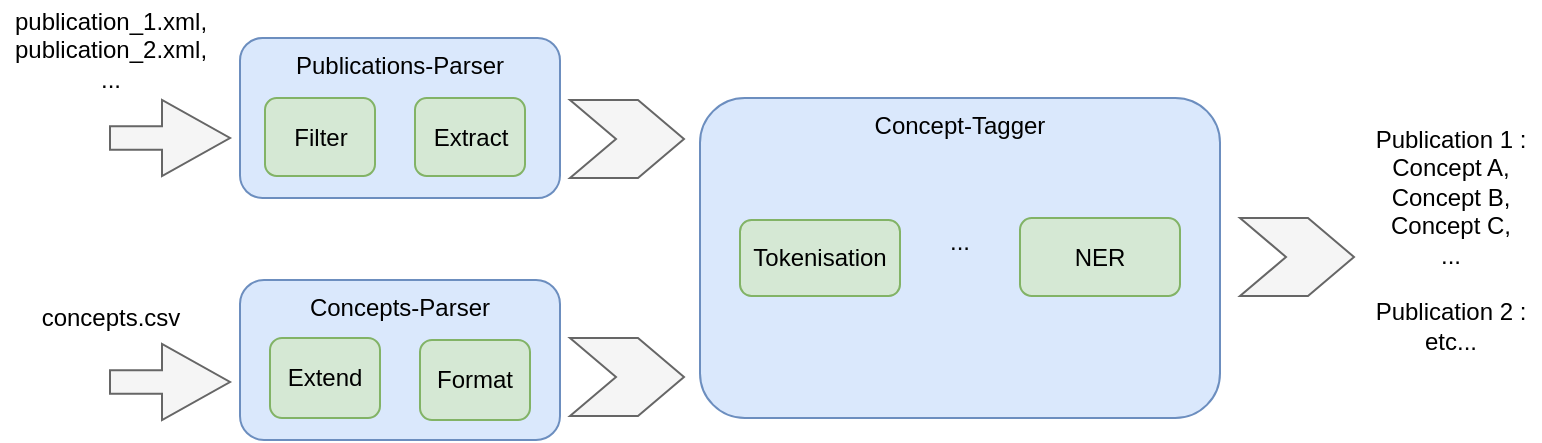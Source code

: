 <mxfile version="10.6.0" type="device"><diagram id="m57ALwZJGeH8LIV3jxGM" name="Page-1"><mxGraphModel dx="1158" dy="766" grid="1" gridSize="10" guides="1" tooltips="1" connect="1" arrows="1" fold="1" page="1" pageScale="1" pageWidth="827" pageHeight="1169" math="0" shadow="0"><root><mxCell id="0"/><mxCell id="1" parent="0"/><mxCell id="5PJEdDQ_NS7hk9IN-JRf-2" value="" style="html=1;shadow=0;dashed=0;align=center;verticalAlign=middle;shape=mxgraph.arrows2.arrow;dy=0.69;dx=34;notch=0;fillColor=#f5f5f5;strokeColor=#666666;fontColor=#333333;" vertex="1" parent="1"><mxGeometry x="55" y="190" width="60" height="38" as="geometry"/></mxCell><mxCell id="5PJEdDQ_NS7hk9IN-JRf-4" value="" style="html=1;shadow=0;dashed=0;align=center;verticalAlign=middle;shape=mxgraph.arrows2.arrow;dy=0.69;dx=34;notch=0;fillColor=#f5f5f5;strokeColor=#666666;fontColor=#333333;" vertex="1" parent="1"><mxGeometry x="55" y="312" width="60" height="38" as="geometry"/></mxCell><mxCell id="5PJEdDQ_NS7hk9IN-JRf-5" value="publication_1.xml, &lt;br&gt;publication_2.xml,&lt;br&gt;..." style="text;html=1;resizable=0;autosize=1;align=center;verticalAlign=middle;points=[];fillColor=none;strokeColor=none;rounded=0;fontFamily=Helvetica;" vertex="1" parent="1"><mxGeometry y="140" width="110" height="50" as="geometry"/></mxCell><mxCell id="5PJEdDQ_NS7hk9IN-JRf-6" value="concepts.csv" style="text;html=1;resizable=0;autosize=1;align=center;verticalAlign=middle;points=[];fillColor=none;strokeColor=none;rounded=0;" vertex="1" parent="1"><mxGeometry x="10" y="289" width="90" height="20" as="geometry"/></mxCell><mxCell id="5PJEdDQ_NS7hk9IN-JRf-21" value="" style="html=1;shadow=0;dashed=0;align=center;verticalAlign=middle;shape=mxgraph.arrows2.arrow;dy=0;dx=23;notch=23;fillColor=#f5f5f5;strokeColor=#666666;fontColor=#333333;" vertex="1" parent="1"><mxGeometry x="285" y="190" width="57" height="39" as="geometry"/></mxCell><mxCell id="5PJEdDQ_NS7hk9IN-JRf-29" value="" style="html=1;shadow=0;dashed=0;align=center;verticalAlign=middle;shape=mxgraph.arrows2.arrow;dy=0;dx=23;notch=23;fillColor=#f5f5f5;strokeColor=#666666;fontColor=#333333;" vertex="1" parent="1"><mxGeometry x="285" y="309" width="57" height="39" as="geometry"/></mxCell><mxCell id="5PJEdDQ_NS7hk9IN-JRf-30" value="" style="html=1;shadow=0;dashed=0;align=center;verticalAlign=middle;shape=mxgraph.arrows2.arrow;dy=0;dx=23;notch=23;fillColor=#f5f5f5;strokeColor=#666666;fontColor=#333333;" vertex="1" parent="1"><mxGeometry x="620" y="249" width="57" height="39" as="geometry"/></mxCell><mxCell id="5PJEdDQ_NS7hk9IN-JRf-31" value="" style="group" vertex="1" connectable="0" parent="1"><mxGeometry x="120" y="159" width="160" height="80" as="geometry"/></mxCell><mxCell id="5PJEdDQ_NS7hk9IN-JRf-1" value="Publications-Parser" style="rounded=1;whiteSpace=wrap;html=1;fillColor=#dae8fc;strokeColor=#6c8ebf;arcSize=14;verticalAlign=top;" vertex="1" parent="5PJEdDQ_NS7hk9IN-JRf-31"><mxGeometry width="160" height="80" as="geometry"/></mxCell><mxCell id="5PJEdDQ_NS7hk9IN-JRf-7" value="Filter" style="rounded=1;whiteSpace=wrap;html=1;fillColor=#d5e8d4;strokeColor=#82b366;" vertex="1" parent="5PJEdDQ_NS7hk9IN-JRf-31"><mxGeometry x="12.5" y="30" width="55" height="39" as="geometry"/></mxCell><mxCell id="5PJEdDQ_NS7hk9IN-JRf-9" value="Extract" style="rounded=1;whiteSpace=wrap;html=1;fillColor=#d5e8d4;strokeColor=#82b366;" vertex="1" parent="5PJEdDQ_NS7hk9IN-JRf-31"><mxGeometry x="87.5" y="30" width="55" height="39" as="geometry"/></mxCell><mxCell id="5PJEdDQ_NS7hk9IN-JRf-32" value="" style="group" vertex="1" connectable="0" parent="1"><mxGeometry x="120" y="280" width="160" height="80" as="geometry"/></mxCell><mxCell id="5PJEdDQ_NS7hk9IN-JRf-3" value="Concepts-Parser" style="rounded=1;whiteSpace=wrap;html=1;fillColor=#dae8fc;strokeColor=#6c8ebf;spacingTop=0;verticalAlign=top;" vertex="1" parent="5PJEdDQ_NS7hk9IN-JRf-32"><mxGeometry width="160" height="80" as="geometry"/></mxCell><mxCell id="5PJEdDQ_NS7hk9IN-JRf-12" value="Extend" style="rounded=1;whiteSpace=wrap;html=1;fillColor=#d5e8d4;strokeColor=#82b366;" vertex="1" parent="5PJEdDQ_NS7hk9IN-JRf-32"><mxGeometry x="15" y="29" width="55" height="40" as="geometry"/></mxCell><mxCell id="5PJEdDQ_NS7hk9IN-JRf-13" value="Format" style="rounded=1;whiteSpace=wrap;html=1;fillColor=#d5e8d4;strokeColor=#82b366;" vertex="1" parent="5PJEdDQ_NS7hk9IN-JRf-32"><mxGeometry x="90" y="30" width="55" height="40" as="geometry"/></mxCell><mxCell id="5PJEdDQ_NS7hk9IN-JRf-33" value="" style="group" vertex="1" connectable="0" parent="1"><mxGeometry x="350" y="189" width="260" height="160" as="geometry"/></mxCell><mxCell id="5PJEdDQ_NS7hk9IN-JRf-16" value="Concept-Tagger&lt;br&gt;&lt;br&gt;&lt;br&gt;&lt;br&gt;..." style="rounded=1;whiteSpace=wrap;html=1;fillColor=#dae8fc;strokeColor=#6c8ebf;arcSize=14;verticalAlign=top;" vertex="1" parent="5PJEdDQ_NS7hk9IN-JRf-33"><mxGeometry width="260" height="160" as="geometry"/></mxCell><mxCell id="5PJEdDQ_NS7hk9IN-JRf-17" value="Tokenisation" style="rounded=1;whiteSpace=wrap;html=1;fillColor=#d5e8d4;strokeColor=#82b366;" vertex="1" parent="5PJEdDQ_NS7hk9IN-JRf-33"><mxGeometry x="20" y="61" width="80" height="38" as="geometry"/></mxCell><mxCell id="5PJEdDQ_NS7hk9IN-JRf-26" value="NER" style="rounded=1;whiteSpace=wrap;html=1;fillColor=#d5e8d4;strokeColor=#82b366;" vertex="1" parent="5PJEdDQ_NS7hk9IN-JRf-33"><mxGeometry x="160" y="60" width="80" height="39" as="geometry"/></mxCell><mxCell id="5PJEdDQ_NS7hk9IN-JRf-37" value="Publication 1 :&lt;br&gt;Concept A, &lt;br&gt;Concept B,&lt;br&gt;Concept C,&lt;br&gt;...&lt;br&gt;&lt;br&gt;Publication 2 :&lt;br&gt;etc..." style="text;html=1;resizable=0;autosize=1;align=center;verticalAlign=middle;points=[];fillColor=none;strokeColor=none;rounded=0;" vertex="1" parent="1"><mxGeometry x="680" y="199.5" width="90" height="120" as="geometry"/></mxCell></root></mxGraphModel></diagram></mxfile>